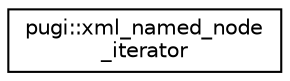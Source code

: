 digraph "Graphical Class Hierarchy"
{
 // LATEX_PDF_SIZE
  edge [fontname="Helvetica",fontsize="10",labelfontname="Helvetica",labelfontsize="10"];
  node [fontname="Helvetica",fontsize="10",shape=record];
  rankdir="LR";
  Node0 [label="pugi::xml_named_node\l_iterator",height=0.2,width=0.4,color="black", fillcolor="white", style="filled",URL="$classpugi_1_1xml__named__node__iterator.html",tooltip=" "];
}
